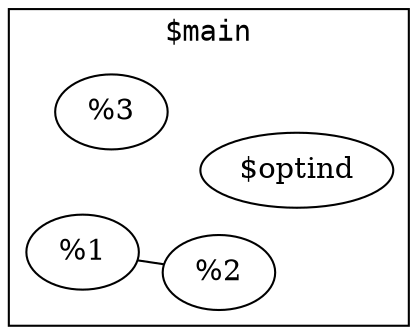 graph {
   fontname=monospace
   layout=fdp

   subgraph cluster_0 {
      label="$main"
      "$main$optind" [label="$optind"]
      "$main%1" [label="%1"]
      "$main%1" -- "$main%2"
      "$main%2" [label="%2"]
      "$main%3" [label="%3"]
   }
}
